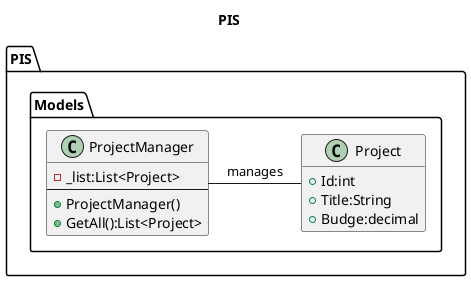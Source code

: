 @startuml
title PIS

package PIS.Models
{
    class Project{
        +Id:int
        +Title:String
        +Budge:decimal
    }

    class ProjectManager
    {
        -_list:List<Project>
        --
        +ProjectManager()
        +GetAll():List<Project>
    }
}

ProjectManager - Project : "manages" 
hide empty members
@enduml